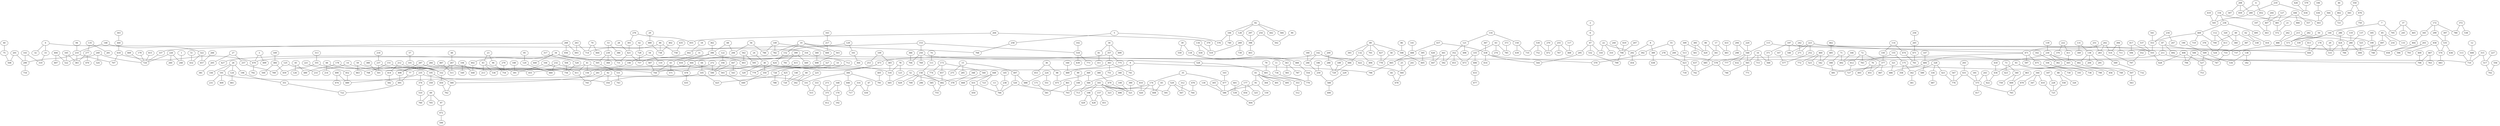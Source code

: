 graph g {0;1;2;3;4;5;6;7;8;9;10;11;12;13;14;15;16;17;18;19;20;21;22;23;24;25;26;27;28;29;30;31;32;33;34;35;36;37;38;39;40;41;42;43;44;45;46;47;48;49;50;51;52;53;54;55;56;57;58;59;60;61;62;63;64;65;66;67;68;69;70;71;72;73;74;75;76;77;78;79;80;81;82;83;84;85;86;87;88;89;90;91;92;93;94;95;96;97;98;99;100;101;102;103;104;105;106;107;108;109;110;111;112;113;114;115;116;117;118;119;120;121;122;123;124;125;126;127;128;129;130;131;132;133;134;135;136;137;138;139;140;141;142;143;144;145;146;147;148;149;150;151;152;153;154;155;156;157;158;159;160;161;162;163;164;165;166;167;168;169;170;171;172;173;174;175;176;177;178;179;180;181;182;183;184;185;186;187;188;189;190;191;192;193;194;195;196;197;198;199;200;201;202;203;204;205;206;207;208;209;210;211;212;213;214;215;216;217;218;219;220;221;222;223;224;225;226;227;228;229;230;231;232;233;234;235;236;237;238;239;240;241;242;243;244;245;246;247;248;249;250;251;252;253;254;255;256;257;258;259;260;261;262;263;264;265;266;267;268;269;270;271;272;273;274;275;276;277;278;279;280;281;282;283;284;285;286;287;288;289;290;291;292;293;294;295;296;297;298;299;300;301;302;303;304;305;306;307;308;309;310;311;312;313;314;315;316;317;318;319;320;321;322;323;324;325;326;327;328;329;330;331;332;333;334;335;336;337;338;339;340;341;342;343;344;345;346;347;348;349;350;351;352;353;354;355;356;357;358;359;360;361;362;363;364;365;366;367;368;369;370;371;372;373;374;375;376;377;378;379;380;381;382;383;384;385;386;387;388;389;390;391;392;393;394;395;396;397;398;399;400;401;402;403;404;405;406;407;408;409;410;411;412;413;414;415;416;417;418;419;420;421;422;423;424;425;426;427;428;429;430;431;432;433;434;435;436;437;438;439;440;441;442;443;444;445;446;447;448;449;450;451;452;453;454;455;456;457;458;459;460;461;462;463;464;465;466;467;468;469;470;471;472;473;474;475;476;477;478;479;480;481;482;483;484;485;486;487;488;489;490;491;492;493;494;495;496;497;498;499;500;501;502;503;504;505;506;507;508;509;510;511;512;513;514;515;516;517;518;519;520;521;522;523;524;525;526;527;528;529;530;531;532;533;534;535;536;537;538;539;540;541;542;543;544;545;546;547;548;549;550;551;552;553;554;555;556;557;558;559;560;561;562;563;564;565;566;567;568;569;570;571;572;573;574;575;576;577;578;579;580;581;582;583;584;585;586;587;588;589;590;591;592;593;594;595;596;597;598;599;600;601;602;603;604;605;606;607;608;609;610;611;612;613;614;615;616;617;618;619;620;621;622;623;624;625;626;627;628;629;630;631;632;633;634;635;636;637;638;639;640;641;642;643;644;645;646;647;648;649;650;651;652;653;654;655;656;657;658;659;660;661;662;663;664;665;666;667;668;669;670;671;672;673;674;675;676;677;678;679;680;681;682;683;684;685;686;687;688;689;690;691;692;693;694;695;696;697;698;699;700;701;702;703;704;705;706;707;708;709;710;711;712;713;714;715;716;717;718;719;720;721;722;723;724;725;726;727;728;729;730;731;732;733;734;735;736;737;738;739;740;741;742;743;744;745;746;747;748;749;750;751;752;753;754;755;756;757;758;759;760;761;762;763;764;765;766;767;768;769;770;771;772;773;774;775;776;777;778;779;780;781;782;783;784;785;786;787;788;789;790;791;792;793;794;795;796;797;798;799;0 -- 32;0 -- 33;0 -- 316;1 -- 248;2 -- 6;3 -- 499;3 -- 670;4 -- 652;4 -- 659;5 -- 258;5 -- 576;6 -- 67;7 -- 144;7 -- 795;8 -- 292;8 -- 389;9 -- 261;9 -- 741;9 -- 796;10 -- 350;11 -- 734;12 -- 408;13 -- 766;14 -- 233;14 -- 536;15 -- 275;15 -- 285;15 -- 497;16 -- 565;16 -- 568;16 -- 715;17 -- 341;17 -- 483;18 -- 642;19 -- 152;19 -- 503;19 -- 768;19 -- 782;20 -- 533;21 -- 572;22 -- 292;22 -- 310;22 -- 318;23 -- 83;23 -- 96;24 -- 38;25 -- 560;26 -- 124;26 -- 191;26 -- 196;26 -- 336;27 -- 205;27 -- 257;28 -- 621;29 -- 680;30 -- 81;30 -- 357;30 -- 699;31 -- 43;33 -- 319;34 -- 505;34 -- 602;34 -- 640;34 -- 712;35 -- 174;35 -- 477;36 -- 98;36 -- 653;37 -- 245;37 -- 465;37 -- 795;38 -- 329;38 -- 350;39 -- 118;39 -- 559;40 -- 75;41 -- 77;41 -- 156;41 -- 516;41 -- 611;42 -- 728;43 -- 571;43 -- 744;44 -- 678;45 -- 126;45 -- 480;46 -- 662;47 -- 430;48 -- 267;49 -- 338;49 -- 360;49 -- 700;50 -- 573;51 -- 432;52 -- 645;52 -- 682;53 -- 239;53 -- 386;54 -- 110;54 -- 146;55 -- 200;55 -- 392;56 -- 206;56 -- 786;57 -- 101;58 -- 778;59 -- 195;59 -- 663;60 -- 302;60 -- 720;61 -- 91;61 -- 304;61 -- 353;61 -- 491;61 -- 495;62 -- 338;62 -- 416;63 -- 274;63 -- 335;63 -- 785;64 -- 105;65 -- 608;66 -- 77;66 -- 214;67 -- 295;67 -- 318;67 -- 532;68 -- 206;68 -- 396;69 -- 97;69 -- 705;69 -- 760;70 -- 664;70 -- 714;71 -- 308;71 -- 492;72 -- 377;72 -- 612;72 -- 783;73 -- 340;73 -- 423;74 -- 111;75 -- 508;76 -- 493;76 -- 651;77 -- 691;78 -- 123;78 -- 516;79 -- 601;80 -- 341;80 -- 420;81 -- 311;82 -- 128;82 -- 184;82 -- 442;82 -- 584;83 -- 213;83 -- 391;83 -- 536;84 -- 714;84 -- 738;84 -- 758;85 -- 133;85 -- 216;85 -- 697;86 -- 598;87 -- 211;87 -- 658;87 -- 692;88 -- 326;88 -- 558;89 -- 132;89 -- 393;89 -- 598;89 -- 627;89 -- 701;90 -- 502;91 -- 159;91 -- 586;92 -- 354;92 -- 745;93 -- 193;93 -- 434;93 -- 730;94 -- 210;95 -- 120;96 -- 754;97 -- 472;98 -- 475;99 -- 108;100 -- 521;101 -- 332;102 -- 518;103 -- 477;104 -- 736;104 -- 790;105 -- 354;105 -- 625;106 -- 436;107 -- 443;108 -- 703;109 -- 253;109 -- 365;111 -- 158;112 -- 413;112 -- 700;113 -- 710;114 -- 330;114 -- 474;115 -- 548;115 -- 737;116 -- 121;116 -- 150;117 -- 468;118 -- 343;118 -- 466;119 -- 280;120 -- 660;121 -- 352;121 -- 496;122 -- 356;124 -- 661;125 -- 233;125 -- 789;127 -- 407;127 -- 481;128 -- 398;129 -- 152;129 -- 161;130 -- 586;131 -- 136;131 -- 349;132 -- 494;132 -- 684;134 -- 519;134 -- 630;135 -- 277;135 -- 281;136 -- 204;136 -- 291;136 -- 482;137 -- 280;138 -- 182;138 -- 534;139 -- 230;140 -- 720;141 -- 488;142 -- 246;142 -- 422;142 -- 473;142 -- 684;143 -- 290;143 -- 319;144 -- 199;144 -- 339;144 -- 573;145 -- 238;146 -- 156;147 -- 484;148 -- 210;148 -- 322;149 -- 600;149 -- 782;149 -- 786;150 -- 439;150 -- 735;151 -- 455;151 -- 708;152 -- 624;153 -- 250;153 -- 518;153 -- 642;154 -- 236;154 -- 545;154 -- 643;155 -- 175;155 -- 783;157 -- 428;157 -- 451;158 -- 296;158 -- 378;158 -- 629;158 -- 682;158 -- 709;159 -- 604;160 -- 489;161 -- 364;162 -- 382;163 -- 217;164 -- 391;164 -- 611;165 -- 383;165 -- 522;166 -- 492;167 -- 577;168 -- 170;168 -- 375;169 -- 384;170 -- 192;171 -- 581;172 -- 299;172 -- 345;172 -- 780;173 -- 540;173 -- 657;173 -- 774;174 -- 608;174 -- 620;174 -- 703;175 -- 342;175 -- 358;176 -- 533;176 -- 644;177 -- 325;177 -- 586;177 -- 654;178 -- 332;178 -- 480;179 -- 724;180 -- 246;181 -- 575;183 -- 198;183 -- 323;183 -- 521;183 -- 591;183 -- 696;183 -- 713;184 -- 576;184 -- 740;185 -- 199;186 -- 259;187 -- 228;188 -- 391;189 -- 729;190 -- 509;191 -- 231;191 -- 331;191 -- 409;194 -- 549;194 -- 648;195 -- 359;195 -- 580;196 -- 351;197 -- 371;197 -- 546;197 -- 644;198 -- 428;198 -- 429;199 -- 748;200 -- 578;201 -- 290;201 -- 508;202 -- 283;202 -- 471;202 -- 514;203 -- 596;203 -- 658;205 -- 381;207 -- 798;208 -- 289;208 -- 307;208 -- 659;209 -- 288;210 -- 290;210 -- 383;210 -- 707;211 -- 578;211 -- 706;212 -- 332;212 -- 414;215 -- 280;215 -- 486;217 -- 600;218 -- 237;219 -- 289;219 -- 634;220 -- 548;221 -- 452;222 -- 370;222 -- 411;223 -- 252;223 -- 271;223 -- 471;223 -- 546;223 -- 555;224 -- 551;224 -- 688;225 -- 302;226 -- 248;226 -- 260;226 -- 724;227 -- 517;228 -- 725;229 -- 588;230 -- 382;230 -- 445;230 -- 482;230 -- 484;232 -- 478;232 -- 536;232 -- 660;234 -- 247;234 -- 553;235 -- 354;235 -- 374;235 -- 689;236 -- 469;236 -- 695;237 -- 332;237 -- 501;238 -- 766;239 -- 368;239 -- 505;239 -- 731;240 -- 798;241 -- 560;242 -- 271;243 -- 575;243 -- 622;244 -- 407;246 -- 259;249 -- 324;249 -- 522;249 -- 724;250 -- 528;250 -- 704;250 -- 769;251 -- 283;252 -- 577;254 -- 398;254 -- 502;255 -- 468;255 -- 672;255 -- 767;256 -- 265;257 -- 789;258 -- 768;259 -- 588;261 -- 580;262 -- 486;263 -- 693;263 -- 714;264 -- 379;264 -- 655;265 -- 671;266 -- 457;267 -- 332;267 -- 511;267 -- 593;268 -- 337;268 -- 656;268 -- 693;269 -- 519;269 -- 739;270 -- 672;272 -- 590;272 -- 744;273 -- 375;276 -- 301;276 -- 655;277 -- 383;277 -- 470;278 -- 623;279 -- 754;280 -- 694;280 -- 784;282 -- 573;283 -- 569;284 -- 498;284 -- 744;286 -- 424;287 -- 498;287 -- 756;288 -- 729;289 -- 481;289 -- 545;290 -- 716;292 -- 454;293 -- 431;294 -- 298;294 -- 548;295 -- 544;297 -- 398;299 -- 535;300 -- 698;301 -- 621;303 -- 440;305 -- 586;306 -- 331;306 -- 646;306 -- 791;308 -- 681;309 -- 420;309 -- 513;312 -- 567;313 -- 355;314 -- 430;314 -- 717;315 -- 517;315 -- 710;316 -- 427;316 -- 710;317 -- 526;320 -- 360;321 -- 686;322 -- 432;322 -- 457;327 -- 350;328 -- 334;328 -- 342;328 -- 421;330 -- 377;331 -- 515;332 -- 450;333 -- 375;333 -- 515;334 -- 687;335 -- 606;335 -- 673;337 -- 724;340 -- 609;340 -- 759;341 -- 685;342 -- 361;343 -- 583;343 -- 787;344 -- 347;344 -- 410;344 -- 679;345 -- 464;346 -- 566;346 -- 610;348 -- 378;350 -- 649;351 -- 722;352 -- 453;352 -- 592;352 -- 673;353 -- 512;355 -- 459;355 -- 708;356 -- 590;357 -- 363;357 -- 670;357 -- 775;362 -- 396;363 -- 489;363 -- 741;363 -- 751;365 -- 516;366 -- 704;367 -- 438;369 -- 475;369 -- 566;371 -- 568;372 -- 538;372 -- 780;373 -- 785;374 -- 510;375 -- 412;376 -- 524;377 -- 651;377 -- 667;377 -- 681;379 -- 519;380 -- 479;384 -- 459;384 -- 500;385 -- 420;385 -- 561;387 -- 733;388 -- 501;389 -- 638;390 -- 521;392 -- 570;394 -- 514;394 -- 711;395 -- 605;396 -- 603;396 -- 616;396 -- 757;397 -- 535;398 -- 403;399 -- 444;399 -- 449;399 -- 781;400 -- 706;401 -- 539;402 -- 738;404 -- 522;404 -- 607;405 -- 791;406 -- 527;406 -- 628;406 -- 794;407 -- 443;408 -- 710;410 -- 725;411 -- 445;413 -- 524;414 -- 582;415 -- 779;417 -- 555;417 -- 594;418 -- 434;419 -- 545;421 -- 776;422 -- 560;424 -- 533;424 -- 784;425 -- 625;425 -- 720;426 -- 634;431 -- 575;431 -- 776;433 -- 483;434 -- 622;435 -- 758;436 -- 643;437 -- 438;437 -- 488;438 -- 544;438 -- 570;438 -- 614;440 -- 618;441 -- 592;441 -- 647;441 -- 665;444 -- 455;444 -- 478;444 -- 779;445 -- 456;445 -- 727;445 -- 749;446 -- 481;446 -- 557;446 -- 666;447 -- 543;447 -- 590;448 -- 631;448 -- 682;448 -- 723;450 -- 762;452 -- 689;458 -- 574;458 -- 793;460 -- 523;460 -- 542;460 -- 772;461 -- 581;461 -- 703;462 -- 485;463 -- 609;464 -- 658;466 -- 554;467 -- 706;467 -- 763;469 -- 553;469 -- 700;469 -- 719;471 -- 492;471 -- 597;471 -- 675;472 -- 599;473 -- 593;473 -- 726;474 -- 761;476 -- 764;477 -- 586;478 -- 635;479 -- 521;481 -- 572;482 -- 507;484 -- 589;484 -- 686;485 -- 542;487 -- 511;488 -- 665;490 -- 674;490 -- 689;497 -- 520;497 -- 688;498 -- 691;503 -- 698;504 -- 756;505 -- 531;506 -- 747;506 -- 794;507 -- 563;509 -- 527;509 -- 534;510 -- 760;513 -- 623;514 -- 797;516 -- 645;517 -- 702;518 -- 639;518 -- 773;520 -- 703;520 -- 766;523 -- 727;525 -- 694;526 -- 756;527 -- 753;528 -- 601;529 -- 567;529 -- 591;529 -- 764;530 -- 672;530 -- 735;530 -- 752;531 -- 743;532 -- 799;535 -- 574;535 -- 636;537 -- 555;539 -- 604;540 -- 668;541 -- 553;547 -- 776;548 -- 565;548 -- 632;548 -- 777;550 -- 641;550 -- 676;552 -- 797;553 -- 555;554 -- 770;555 -- 628;556 -- 702;558 -- 725;560 -- 678;562 -- 595;562 -- 603;564 -- 643;564 -- 721;565 -- 746;565 -- 771;566 -- 713;569 -- 732;574 -- 683;575 -- 617;575 -- 765;578 -- 742;578 -- 746;579 -- 634;580 -- 762;585 -- 755;587 -- 744;588 -- 690;593 -- 649;598 -- 605;601 -- 770;602 -- 648;606 -- 633;609 -- 765;610 -- 620;611 -- 745;612 -- 727;613 -- 644;615 -- 724;618 -- 670;618 -- 707;619 -- 798;621 -- 731;621 -- 757;623 -- 718;623 -- 742;624 -- 779;626 -- 647;627 -- 778;631 -- 650;631 -- 766;633 -- 677;637 -- 742;641 -- 721;642 -- 757;646 -- 717;657 -- 682;662 -- 721;665 -- 796;669 -- 724;670 -- 792;671 -- 761;675 -- 736;676 -- 750;679 -- 765;680 -- 738;682 -- 755;684 -- 729;691 -- 722;697 -- 737;697 -- 748;712 -- 726;726 -- 788;728 -- 757;733 -- 747;734 -- 770;798 -- 799;}